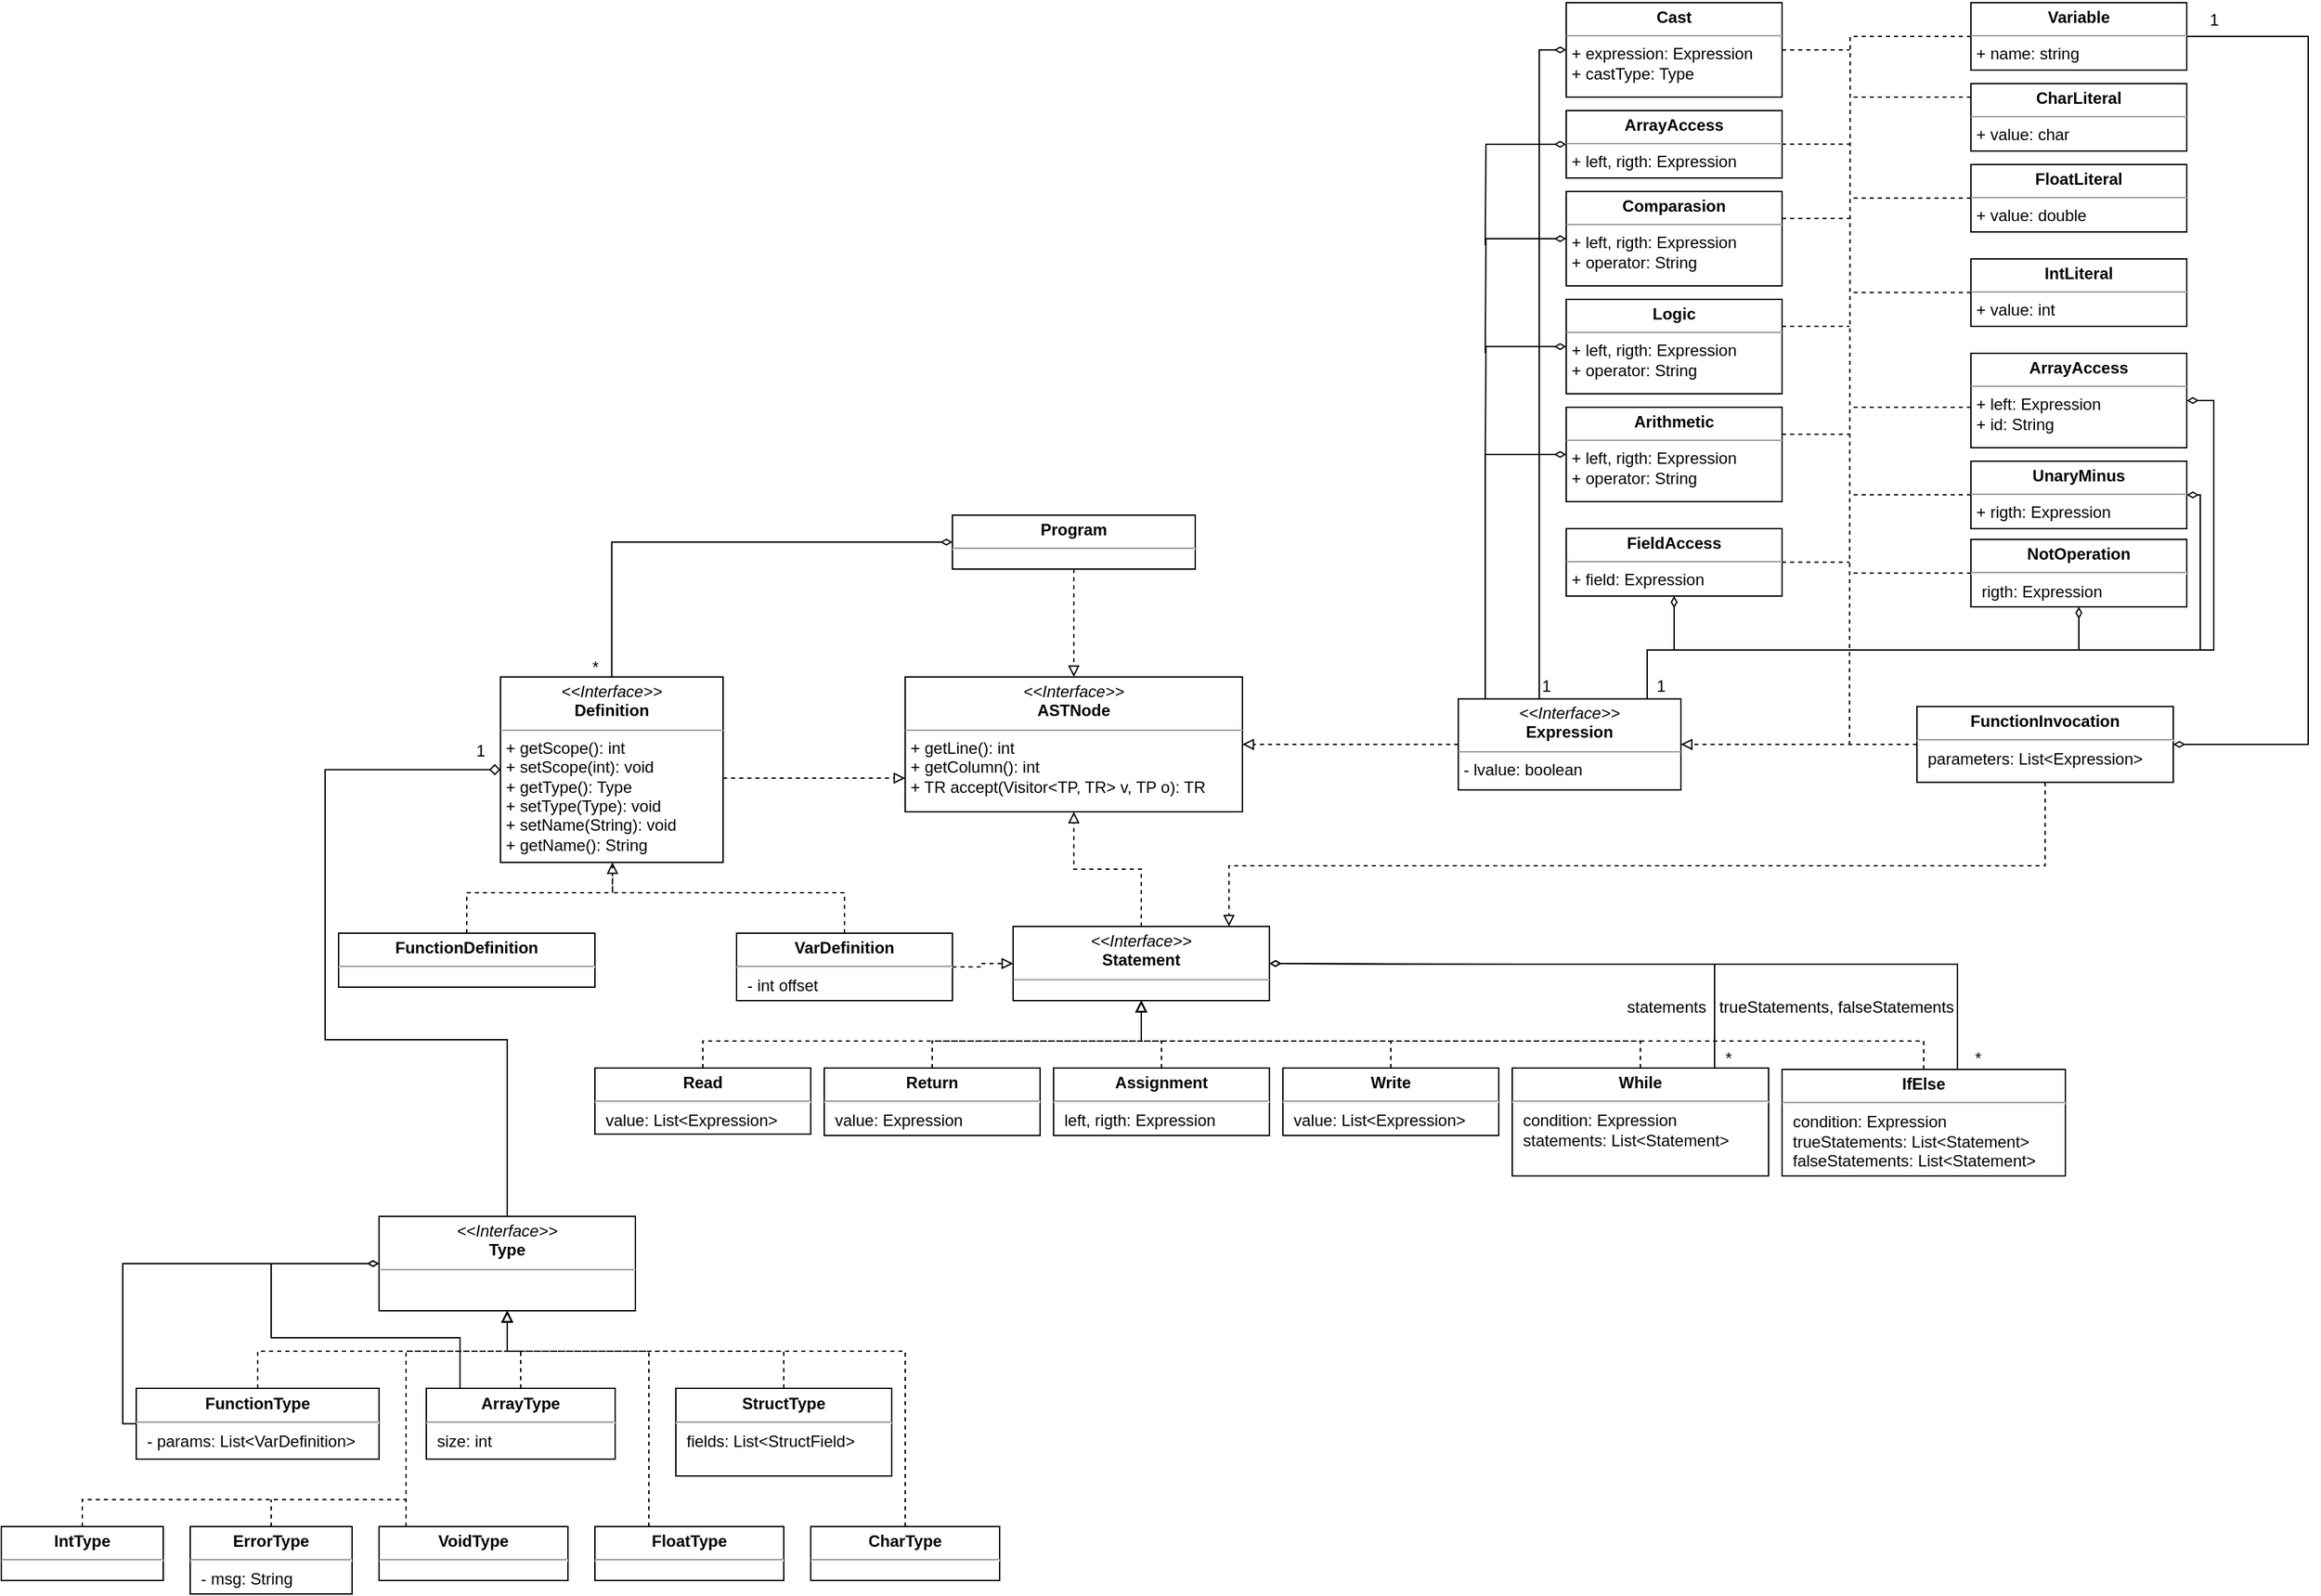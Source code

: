 <mxfile version="24.0.4" type="device">
  <diagram id="ARDAFAVufBpDKOY6QctL" name="Página-2">
    <mxGraphModel dx="3217" dy="3731" grid="1" gridSize="10" guides="1" tooltips="1" connect="1" arrows="1" fold="1" page="1" pageScale="1" pageWidth="827" pageHeight="1169" math="0" shadow="0">
      <root>
        <mxCell id="0" />
        <mxCell id="1" parent="0" />
        <mxCell id="L0ndeyfKepNJO1UABLWo-1" value="&lt;p style=&quot;margin:0px;margin-top:4px;text-align:center;&quot;&gt;&lt;i&gt;&amp;lt;&amp;lt;Interface&amp;gt;&amp;gt;&lt;/i&gt;&lt;br&gt;&lt;b&gt;ASTNode&lt;/b&gt;&lt;/p&gt;&lt;hr size=&quot;1&quot;&gt;&lt;p style=&quot;margin:0px;margin-left:4px;&quot;&gt;+ getLine(): int&lt;br&gt;&lt;/p&gt;&lt;p style=&quot;margin:0px;margin-left:4px;&quot;&gt;+ getColumn(): int&lt;/p&gt;&lt;p style=&quot;margin:0px;margin-left:4px;&quot;&gt;+ TR accept(Visitor&amp;lt;TP, TR&amp;gt; v, TP o): TR&lt;/p&gt;" style="verticalAlign=top;align=left;overflow=fill;fontSize=12;fontFamily=Helvetica;html=1;whiteSpace=wrap;" vertex="1" parent="1">
          <mxGeometry x="-150" y="-910" width="250" height="100" as="geometry" />
        </mxCell>
        <mxCell id="sbDc95EPFJC3rL3Ms030-2" style="edgeStyle=orthogonalEdgeStyle;rounded=0;orthogonalLoop=1;jettySize=auto;html=1;dashed=1;endArrow=block;endFill=0;" edge="1" parent="1" source="sbDc95EPFJC3rL3Ms030-1" target="L0ndeyfKepNJO1UABLWo-1">
          <mxGeometry relative="1" as="geometry" />
        </mxCell>
        <mxCell id="e-Fvw0Ms2L-dQSS6X_4g-2" style="edgeStyle=orthogonalEdgeStyle;rounded=0;orthogonalLoop=1;jettySize=auto;html=1;entryX=0.5;entryY=0;entryDx=0;entryDy=0;endArrow=none;endFill=0;startArrow=diamondThin;startFill=0;" edge="1" parent="1" source="sbDc95EPFJC3rL3Ms030-1" target="e-Fvw0Ms2L-dQSS6X_4g-1">
          <mxGeometry relative="1" as="geometry" />
        </mxCell>
        <mxCell id="sbDc95EPFJC3rL3Ms030-1" value="&lt;p style=&quot;margin: 4px 0px 0px; text-align: center;&quot;&gt;&lt;b&gt;Program&lt;/b&gt;&lt;/p&gt;&lt;hr&gt;&lt;p style=&quot;margin:0px;margin-left:8px;&quot;&gt;&lt;br&gt;&lt;/p&gt;" style="verticalAlign=top;align=left;overflow=fill;fontSize=12;fontFamily=Helvetica;html=1;whiteSpace=wrap;" vertex="1" parent="1">
          <mxGeometry x="-115" y="-1030" width="180" height="40" as="geometry" />
        </mxCell>
        <mxCell id="Yr1UhzaYxIxZr2qXITPn-8" style="edgeStyle=orthogonalEdgeStyle;rounded=0;orthogonalLoop=1;jettySize=auto;html=1;entryX=0;entryY=0.75;entryDx=0;entryDy=0;endArrow=block;endFill=0;dashed=1;" edge="1" parent="1" source="e-Fvw0Ms2L-dQSS6X_4g-1" target="L0ndeyfKepNJO1UABLWo-1">
          <mxGeometry relative="1" as="geometry">
            <Array as="points">
              <mxPoint x="-260" y="-835" />
              <mxPoint x="-260" y="-835" />
            </Array>
          </mxGeometry>
        </mxCell>
        <mxCell id="FUjuVm3gWqKtoWpOUtUC-14" style="edgeStyle=orthogonalEdgeStyle;rounded=0;orthogonalLoop=1;jettySize=auto;html=1;endArrow=none;endFill=0;startArrow=diamond;startFill=0;" edge="1" parent="1" source="e-Fvw0Ms2L-dQSS6X_4g-1" target="EEIvymHHxTJM7bsqld81-1">
          <mxGeometry relative="1" as="geometry">
            <Array as="points">
              <mxPoint x="-580" y="-841" />
              <mxPoint x="-580" y="-641" />
              <mxPoint x="-445" y="-641" />
            </Array>
          </mxGeometry>
        </mxCell>
        <mxCell id="e-Fvw0Ms2L-dQSS6X_4g-1" value="&lt;p style=&quot;margin:0px;margin-top:4px;text-align:center;&quot;&gt;&lt;i&gt;&amp;lt;&amp;lt;Interface&amp;gt;&amp;gt;&lt;/i&gt;&lt;br&gt;&lt;b&gt;Definition&lt;/b&gt;&lt;/p&gt;&lt;hr size=&quot;1&quot;&gt;&lt;p style=&quot;margin:0px;margin-left:4px;&quot;&gt;+ getScope(): int&lt;/p&gt;&lt;p style=&quot;margin:0px;margin-left:4px;&quot;&gt;+ setScope(int): void&lt;/p&gt;&lt;p style=&quot;margin:0px;margin-left:4px;&quot;&gt;+ getType(): Type&lt;/p&gt;&lt;p style=&quot;margin:0px;margin-left:4px;&quot;&gt;+ setType(Type): void&lt;/p&gt;&lt;p style=&quot;margin:0px;margin-left:4px;&quot;&gt;+ setName(String): void&lt;/p&gt;&lt;p style=&quot;margin:0px;margin-left:4px;&quot;&gt;+ getName(): String&lt;/p&gt;" style="verticalAlign=top;align=left;overflow=fill;fontSize=12;fontFamily=Helvetica;html=1;whiteSpace=wrap;" vertex="1" parent="1">
          <mxGeometry x="-450" y="-910" width="165" height="137.5" as="geometry" />
        </mxCell>
        <mxCell id="e-Fvw0Ms2L-dQSS6X_4g-3" value="*" style="text;html=1;align=center;verticalAlign=middle;resizable=0;points=[];autosize=1;strokeColor=none;fillColor=none;" vertex="1" parent="1">
          <mxGeometry x="-395" y="-932" width="30" height="30" as="geometry" />
        </mxCell>
        <mxCell id="Yr1UhzaYxIxZr2qXITPn-7" style="edgeStyle=orthogonalEdgeStyle;rounded=0;orthogonalLoop=1;jettySize=auto;html=1;endArrow=none;endFill=0;dashed=1;" edge="1" parent="1" source="Yr1UhzaYxIxZr2qXITPn-1" target="e-Fvw0Ms2L-dQSS6X_4g-1">
          <mxGeometry relative="1" as="geometry">
            <Array as="points">
              <mxPoint x="-475" y="-750" />
              <mxPoint x="-367" y="-750" />
            </Array>
          </mxGeometry>
        </mxCell>
        <mxCell id="Yr1UhzaYxIxZr2qXITPn-1" value="&lt;p style=&quot;margin: 4px 0px 0px; text-align: center;&quot;&gt;&lt;b&gt;FunctionDefinition&lt;/b&gt;&lt;/p&gt;&lt;hr&gt;&lt;span style=&quot;background-color: initial;&quot;&gt;&lt;br&gt;&lt;/span&gt;" style="verticalAlign=top;align=left;overflow=fill;fontSize=12;fontFamily=Helvetica;html=1;whiteSpace=wrap;" vertex="1" parent="1">
          <mxGeometry x="-570" y="-720" width="190" height="40" as="geometry" />
        </mxCell>
        <mxCell id="Yr1UhzaYxIxZr2qXITPn-6" style="edgeStyle=orthogonalEdgeStyle;rounded=0;orthogonalLoop=1;jettySize=auto;html=1;endArrow=block;endFill=0;dashed=1;" edge="1" parent="1" source="Yr1UhzaYxIxZr2qXITPn-2" target="e-Fvw0Ms2L-dQSS6X_4g-1">
          <mxGeometry relative="1" as="geometry">
            <Array as="points">
              <mxPoint x="-195" y="-750" />
              <mxPoint x="-367" y="-750" />
            </Array>
          </mxGeometry>
        </mxCell>
        <mxCell id="rsHb8JiWc4PLuXVfpDFB-3" style="edgeStyle=orthogonalEdgeStyle;rounded=0;orthogonalLoop=1;jettySize=auto;html=1;entryX=0;entryY=0.5;entryDx=0;entryDy=0;endArrow=block;endFill=0;dashed=1;" edge="1" parent="1" source="Yr1UhzaYxIxZr2qXITPn-2" target="rsHb8JiWc4PLuXVfpDFB-1">
          <mxGeometry relative="1" as="geometry">
            <Array as="points">
              <mxPoint x="-93" y="-695" />
              <mxPoint x="-93" y="-697" />
            </Array>
          </mxGeometry>
        </mxCell>
        <mxCell id="Yr1UhzaYxIxZr2qXITPn-2" value="&lt;p style=&quot;margin: 4px 0px 0px; text-align: center;&quot;&gt;&lt;b&gt;VarDefinition&lt;/b&gt;&lt;/p&gt;&lt;hr&gt;&lt;p style=&quot;margin:0px;margin-left:8px;&quot;&gt;&lt;span style=&quot;background-color: initial;&quot;&gt;- int offset&lt;/span&gt;&lt;/p&gt;" style="verticalAlign=top;align=left;overflow=fill;fontSize=12;fontFamily=Helvetica;html=1;whiteSpace=wrap;" vertex="1" parent="1">
          <mxGeometry x="-275" y="-720" width="160" height="50" as="geometry" />
        </mxCell>
        <mxCell id="rsHb8JiWc4PLuXVfpDFB-2" style="edgeStyle=orthogonalEdgeStyle;rounded=0;orthogonalLoop=1;jettySize=auto;html=1;endArrow=block;endFill=0;dashed=1;" edge="1" parent="1" source="rsHb8JiWc4PLuXVfpDFB-1" target="L0ndeyfKepNJO1UABLWo-1">
          <mxGeometry relative="1" as="geometry" />
        </mxCell>
        <mxCell id="rsHb8JiWc4PLuXVfpDFB-1" value="&lt;p style=&quot;margin:0px;margin-top:4px;text-align:center;&quot;&gt;&lt;i&gt;&amp;lt;&amp;lt;Interface&amp;gt;&amp;gt;&lt;/i&gt;&lt;br&gt;&lt;b&gt;Statement&lt;/b&gt;&lt;/p&gt;&lt;hr size=&quot;1&quot;&gt;&lt;p style=&quot;margin:0px;margin-left:4px;&quot;&gt;&lt;br&gt;&lt;/p&gt;" style="verticalAlign=top;align=left;overflow=fill;fontSize=12;fontFamily=Helvetica;html=1;whiteSpace=wrap;" vertex="1" parent="1">
          <mxGeometry x="-70" y="-725" width="190" height="55" as="geometry" />
        </mxCell>
        <mxCell id="9bNFW8M83JbI61gbNGUM-3" style="edgeStyle=orthogonalEdgeStyle;rounded=0;orthogonalLoop=1;jettySize=auto;html=1;endArrow=block;endFill=0;dashed=1;" edge="1" parent="1" source="jhtO33wH89nG0xJF0WMk-1" target="rsHb8JiWc4PLuXVfpDFB-1">
          <mxGeometry relative="1" as="geometry">
            <Array as="points">
              <mxPoint x="-300" y="-640" />
              <mxPoint x="25" y="-640" />
            </Array>
          </mxGeometry>
        </mxCell>
        <mxCell id="jhtO33wH89nG0xJF0WMk-1" value="&lt;p style=&quot;margin: 4px 0px 0px; text-align: center;&quot;&gt;&lt;b&gt;Read&lt;/b&gt;&lt;/p&gt;&lt;hr&gt;&lt;p style=&quot;margin:0px;margin-left:8px;&quot;&gt;value: List&amp;lt;Expression&amp;gt;&lt;br&gt;&lt;/p&gt;" style="verticalAlign=top;align=left;overflow=fill;fontSize=12;fontFamily=Helvetica;html=1;whiteSpace=wrap;" vertex="1" parent="1">
          <mxGeometry x="-380" y="-620" width="160" height="49" as="geometry" />
        </mxCell>
        <mxCell id="9bNFW8M83JbI61gbNGUM-4" style="edgeStyle=orthogonalEdgeStyle;rounded=0;orthogonalLoop=1;jettySize=auto;html=1;endArrow=block;endFill=0;dashed=1;" edge="1" parent="1" source="jhtO33wH89nG0xJF0WMk-2" target="rsHb8JiWc4PLuXVfpDFB-1">
          <mxGeometry relative="1" as="geometry">
            <Array as="points">
              <mxPoint x="-130" y="-640" />
              <mxPoint x="25" y="-640" />
            </Array>
          </mxGeometry>
        </mxCell>
        <mxCell id="jhtO33wH89nG0xJF0WMk-2" value="&lt;p style=&quot;margin: 4px 0px 0px; text-align: center;&quot;&gt;&lt;b&gt;Return&lt;/b&gt;&lt;/p&gt;&lt;hr&gt;&lt;p style=&quot;margin:0px;margin-left:8px;&quot;&gt;value: Expression&lt;br&gt;&lt;/p&gt;" style="verticalAlign=top;align=left;overflow=fill;fontSize=12;fontFamily=Helvetica;html=1;whiteSpace=wrap;" vertex="1" parent="1">
          <mxGeometry x="-210" y="-620" width="160" height="50" as="geometry" />
        </mxCell>
        <mxCell id="9bNFW8M83JbI61gbNGUM-6" style="edgeStyle=orthogonalEdgeStyle;rounded=0;orthogonalLoop=1;jettySize=auto;html=1;endArrow=block;endFill=0;dashed=1;" edge="1" parent="1" source="jhtO33wH89nG0xJF0WMk-3" target="rsHb8JiWc4PLuXVfpDFB-1">
          <mxGeometry relative="1" as="geometry">
            <Array as="points">
              <mxPoint x="210" y="-640" />
              <mxPoint x="25" y="-640" />
            </Array>
          </mxGeometry>
        </mxCell>
        <mxCell id="jhtO33wH89nG0xJF0WMk-3" value="&lt;p style=&quot;margin: 4px 0px 0px; text-align: center;&quot;&gt;&lt;b&gt;Write&lt;/b&gt;&lt;/p&gt;&lt;hr&gt;&lt;p style=&quot;margin:0px;margin-left:8px;&quot;&gt;value: List&amp;lt;Expression&amp;gt;&lt;br&gt;&lt;/p&gt;" style="verticalAlign=top;align=left;overflow=fill;fontSize=12;fontFamily=Helvetica;html=1;whiteSpace=wrap;" vertex="1" parent="1">
          <mxGeometry x="130" y="-620" width="160" height="50" as="geometry" />
        </mxCell>
        <mxCell id="9bNFW8M83JbI61gbNGUM-8" style="edgeStyle=orthogonalEdgeStyle;rounded=0;orthogonalLoop=1;jettySize=auto;html=1;endArrow=block;endFill=0;dashed=1;" edge="1" parent="1" source="jhtO33wH89nG0xJF0WMk-4" target="rsHb8JiWc4PLuXVfpDFB-1">
          <mxGeometry relative="1" as="geometry">
            <Array as="points">
              <mxPoint x="605" y="-640" />
              <mxPoint x="25" y="-640" />
            </Array>
          </mxGeometry>
        </mxCell>
        <mxCell id="FUjuVm3gWqKtoWpOUtUC-23" style="edgeStyle=orthogonalEdgeStyle;rounded=0;orthogonalLoop=1;jettySize=auto;html=1;entryX=1;entryY=0.5;entryDx=0;entryDy=0;endArrow=diamondThin;endFill=0;" edge="1" parent="1" source="jhtO33wH89nG0xJF0WMk-4" target="rsHb8JiWc4PLuXVfpDFB-1">
          <mxGeometry relative="1" as="geometry">
            <Array as="points">
              <mxPoint x="630" y="-697" />
              <mxPoint x="310" y="-697" />
            </Array>
          </mxGeometry>
        </mxCell>
        <mxCell id="jhtO33wH89nG0xJF0WMk-4" value="&lt;p style=&quot;margin: 4px 0px 0px; text-align: center;&quot;&gt;&lt;b&gt;IfElse&lt;/b&gt;&lt;/p&gt;&lt;hr&gt;&lt;p style=&quot;border-color: var(--border-color); margin: 0px 0px 0px 8px;&quot;&gt;condition: Expression&amp;nbsp;&lt;/p&gt;&lt;p style=&quot;border-color: var(--border-color); margin: 0px 0px 0px 8px;&quot;&gt;trueStatements: List&amp;lt;Statement&amp;gt;&lt;br style=&quot;border-color: var(--border-color);&quot;&gt;falseStatements: List&amp;lt;Statement&amp;gt;&lt;/p&gt;" style="verticalAlign=top;align=left;overflow=fill;fontSize=12;fontFamily=Helvetica;html=1;whiteSpace=wrap;" vertex="1" parent="1">
          <mxGeometry x="500" y="-619" width="210" height="79" as="geometry" />
        </mxCell>
        <mxCell id="9bNFW8M83JbI61gbNGUM-5" style="edgeStyle=orthogonalEdgeStyle;rounded=0;orthogonalLoop=1;jettySize=auto;html=1;endArrow=block;endFill=0;dashed=1;" edge="1" parent="1" source="jhtO33wH89nG0xJF0WMk-6" target="rsHb8JiWc4PLuXVfpDFB-1">
          <mxGeometry relative="1" as="geometry">
            <Array as="points">
              <mxPoint x="40" y="-640" />
              <mxPoint x="25" y="-640" />
            </Array>
          </mxGeometry>
        </mxCell>
        <mxCell id="jhtO33wH89nG0xJF0WMk-6" value="&lt;p style=&quot;margin: 4px 0px 0px; text-align: center;&quot;&gt;&lt;b style=&quot;&quot;&gt;Assignment&lt;/b&gt;&lt;/p&gt;&lt;hr&gt;&lt;p style=&quot;margin:0px;margin-left:8px;&quot;&gt;left, rigth: Expression&lt;br&gt;&lt;/p&gt;" style="verticalAlign=top;align=left;overflow=fill;fontSize=12;fontFamily=Helvetica;html=1;whiteSpace=wrap;" vertex="1" parent="1">
          <mxGeometry x="-40" y="-620" width="160" height="50" as="geometry" />
        </mxCell>
        <mxCell id="9bNFW8M83JbI61gbNGUM-7" style="edgeStyle=orthogonalEdgeStyle;rounded=0;orthogonalLoop=1;jettySize=auto;html=1;endArrow=block;endFill=0;dashed=1;" edge="1" parent="1" source="9bNFW8M83JbI61gbNGUM-1" target="rsHb8JiWc4PLuXVfpDFB-1">
          <mxGeometry relative="1" as="geometry">
            <Array as="points">
              <mxPoint x="395" y="-640" />
              <mxPoint x="25" y="-640" />
            </Array>
          </mxGeometry>
        </mxCell>
        <mxCell id="FUjuVm3gWqKtoWpOUtUC-21" style="edgeStyle=orthogonalEdgeStyle;rounded=0;orthogonalLoop=1;jettySize=auto;html=1;entryX=1;entryY=0.5;entryDx=0;entryDy=0;endArrow=diamondThin;endFill=0;" edge="1" parent="1" source="9bNFW8M83JbI61gbNGUM-1" target="rsHb8JiWc4PLuXVfpDFB-1">
          <mxGeometry relative="1" as="geometry">
            <Array as="points">
              <mxPoint x="450" y="-697" />
              <mxPoint x="210" y="-697" />
            </Array>
          </mxGeometry>
        </mxCell>
        <mxCell id="9bNFW8M83JbI61gbNGUM-1" value="&lt;p style=&quot;margin: 4px 0px 0px; text-align: center;&quot;&gt;&lt;b&gt;While&lt;/b&gt;&lt;/p&gt;&lt;hr&gt;&lt;p style=&quot;margin:0px;margin-left:8px;&quot;&gt;condition: Expression&lt;br&gt;statements: List&amp;lt;Statement&amp;gt;&lt;/p&gt;" style="verticalAlign=top;align=left;overflow=fill;fontSize=12;fontFamily=Helvetica;html=1;whiteSpace=wrap;" vertex="1" parent="1">
          <mxGeometry x="300" y="-620" width="190" height="80" as="geometry" />
        </mxCell>
        <mxCell id="EEIvymHHxTJM7bsqld81-1" value="&lt;p style=&quot;margin:0px;margin-top:4px;text-align:center;&quot;&gt;&lt;i&gt;&amp;lt;&amp;lt;Interface&amp;gt;&amp;gt;&lt;/i&gt;&lt;br&gt;&lt;b&gt;Type&lt;/b&gt;&lt;/p&gt;&lt;hr size=&quot;1&quot;&gt;&lt;p style=&quot;margin:0px;margin-left:4px;&quot;&gt;&lt;br&gt;&lt;/p&gt;" style="verticalAlign=top;align=left;overflow=fill;fontSize=12;fontFamily=Helvetica;html=1;whiteSpace=wrap;" vertex="1" parent="1">
          <mxGeometry x="-540" y="-510" width="190" height="70" as="geometry" />
        </mxCell>
        <mxCell id="FUjuVm3gWqKtoWpOUtUC-10" style="edgeStyle=orthogonalEdgeStyle;rounded=0;orthogonalLoop=1;jettySize=auto;html=1;endArrow=block;endFill=0;dashed=1;" edge="1" parent="1" source="EEIvymHHxTJM7bsqld81-2" target="EEIvymHHxTJM7bsqld81-1">
          <mxGeometry relative="1" as="geometry">
            <Array as="points">
              <mxPoint x="-760" y="-300" />
              <mxPoint x="-520" y="-300" />
              <mxPoint x="-520" y="-410" />
              <mxPoint x="-445" y="-410" />
            </Array>
          </mxGeometry>
        </mxCell>
        <mxCell id="EEIvymHHxTJM7bsqld81-2" value="&lt;p style=&quot;margin: 4px 0px 0px; text-align: center;&quot;&gt;&lt;b&gt;IntType&lt;/b&gt;&lt;/p&gt;&lt;hr&gt;&lt;p style=&quot;margin:0px;margin-left:8px;&quot;&gt;&lt;br&gt;&lt;/p&gt;" style="verticalAlign=top;align=left;overflow=fill;fontSize=12;fontFamily=Helvetica;html=1;whiteSpace=wrap;" vertex="1" parent="1">
          <mxGeometry x="-820" y="-280" width="120" height="40" as="geometry" />
        </mxCell>
        <mxCell id="FUjuVm3gWqKtoWpOUtUC-11" style="edgeStyle=orthogonalEdgeStyle;rounded=0;orthogonalLoop=1;jettySize=auto;html=1;entryX=0.5;entryY=1;entryDx=0;entryDy=0;endArrow=block;endFill=0;dashed=1;" edge="1" parent="1" source="EEIvymHHxTJM7bsqld81-3" target="EEIvymHHxTJM7bsqld81-1">
          <mxGeometry relative="1" as="geometry">
            <Array as="points">
              <mxPoint x="-340" y="-410" />
              <mxPoint x="-445" y="-410" />
            </Array>
          </mxGeometry>
        </mxCell>
        <mxCell id="EEIvymHHxTJM7bsqld81-3" value="&lt;p style=&quot;margin: 4px 0px 0px; text-align: center;&quot;&gt;&lt;b&gt;FloatType&lt;/b&gt;&lt;/p&gt;&lt;hr&gt;&lt;p style=&quot;margin:0px;margin-left:8px;&quot;&gt;&lt;br&gt;&lt;/p&gt;" style="verticalAlign=top;align=left;overflow=fill;fontSize=12;fontFamily=Helvetica;html=1;whiteSpace=wrap;" vertex="1" parent="1">
          <mxGeometry x="-380" y="-280" width="140" height="40" as="geometry" />
        </mxCell>
        <mxCell id="FUjuVm3gWqKtoWpOUtUC-12" style="edgeStyle=orthogonalEdgeStyle;rounded=0;orthogonalLoop=1;jettySize=auto;html=1;endArrow=block;endFill=0;dashed=1;" edge="1" parent="1" source="EEIvymHHxTJM7bsqld81-4" target="EEIvymHHxTJM7bsqld81-1">
          <mxGeometry relative="1" as="geometry">
            <Array as="points">
              <mxPoint x="-150" y="-410" />
              <mxPoint x="-445" y="-410" />
            </Array>
          </mxGeometry>
        </mxCell>
        <mxCell id="EEIvymHHxTJM7bsqld81-4" value="&lt;p style=&quot;margin: 4px 0px 0px; text-align: center;&quot;&gt;&lt;b&gt;CharType&lt;/b&gt;&lt;/p&gt;&lt;hr&gt;&lt;p style=&quot;margin:0px;margin-left:8px;&quot;&gt;&lt;br&gt;&lt;/p&gt;" style="verticalAlign=top;align=left;overflow=fill;fontSize=12;fontFamily=Helvetica;html=1;whiteSpace=wrap;" vertex="1" parent="1">
          <mxGeometry x="-220" y="-280" width="140" height="40" as="geometry" />
        </mxCell>
        <mxCell id="FUjuVm3gWqKtoWpOUtUC-7" style="edgeStyle=orthogonalEdgeStyle;rounded=0;orthogonalLoop=1;jettySize=auto;html=1;endArrow=block;endFill=0;dashed=1;" edge="1" parent="1" source="EEIvymHHxTJM7bsqld81-5" target="EEIvymHHxTJM7bsqld81-1">
          <mxGeometry relative="1" as="geometry">
            <Array as="points">
              <mxPoint x="-435" y="-410" />
              <mxPoint x="-445" y="-410" />
            </Array>
          </mxGeometry>
        </mxCell>
        <mxCell id="FUjuVm3gWqKtoWpOUtUC-20" style="edgeStyle=orthogonalEdgeStyle;rounded=0;orthogonalLoop=1;jettySize=auto;html=1;endArrow=diamondThin;endFill=0;" edge="1" parent="1" source="EEIvymHHxTJM7bsqld81-5" target="EEIvymHHxTJM7bsqld81-1">
          <mxGeometry relative="1" as="geometry">
            <mxPoint x="-550" y="-470" as="targetPoint" />
            <Array as="points">
              <mxPoint x="-480" y="-420" />
              <mxPoint x="-620" y="-420" />
              <mxPoint x="-620" y="-475" />
            </Array>
          </mxGeometry>
        </mxCell>
        <mxCell id="EEIvymHHxTJM7bsqld81-5" value="&lt;p style=&quot;margin: 4px 0px 0px; text-align: center;&quot;&gt;&lt;b&gt;ArrayType&lt;/b&gt;&lt;/p&gt;&lt;hr&gt;&lt;p style=&quot;margin:0px;margin-left:8px;&quot;&gt;size: int&lt;/p&gt;&lt;p style=&quot;margin:0px;margin-left:8px;&quot;&gt;&lt;br&gt;&lt;/p&gt;" style="verticalAlign=top;align=left;overflow=fill;fontSize=12;fontFamily=Helvetica;html=1;whiteSpace=wrap;" vertex="1" parent="1">
          <mxGeometry x="-505" y="-382.5" width="140" height="52.5" as="geometry" />
        </mxCell>
        <mxCell id="FUjuVm3gWqKtoWpOUtUC-6" style="edgeStyle=orthogonalEdgeStyle;rounded=0;orthogonalLoop=1;jettySize=auto;html=1;dashed=1;endArrow=block;endFill=0;" edge="1" parent="1" source="EEIvymHHxTJM7bsqld81-6" target="EEIvymHHxTJM7bsqld81-1">
          <mxGeometry relative="1" as="geometry">
            <Array as="points">
              <mxPoint x="-240" y="-410" />
              <mxPoint x="-445" y="-410" />
            </Array>
          </mxGeometry>
        </mxCell>
        <mxCell id="EEIvymHHxTJM7bsqld81-6" value="&lt;p style=&quot;margin: 4px 0px 0px; text-align: center;&quot;&gt;&lt;b&gt;StructType&lt;/b&gt;&lt;/p&gt;&lt;hr&gt;&lt;p style=&quot;margin:0px;margin-left:8px;&quot;&gt;fields: List&amp;lt;StructField&amp;gt;&lt;/p&gt;" style="verticalAlign=top;align=left;overflow=fill;fontSize=12;fontFamily=Helvetica;html=1;whiteSpace=wrap;" vertex="1" parent="1">
          <mxGeometry x="-320" y="-382.5" width="160" height="65" as="geometry" />
        </mxCell>
        <mxCell id="FUjuVm3gWqKtoWpOUtUC-9" style="edgeStyle=orthogonalEdgeStyle;rounded=0;orthogonalLoop=1;jettySize=auto;html=1;endArrow=block;endFill=0;dashed=1;" edge="1" parent="1" source="EEIvymHHxTJM7bsqld81-7" target="EEIvymHHxTJM7bsqld81-1">
          <mxGeometry relative="1" as="geometry">
            <Array as="points">
              <mxPoint x="-520" y="-410" />
              <mxPoint x="-445" y="-410" />
            </Array>
          </mxGeometry>
        </mxCell>
        <mxCell id="EEIvymHHxTJM7bsqld81-7" value="&lt;p style=&quot;margin: 4px 0px 0px; text-align: center;&quot;&gt;&lt;b&gt;VoidType&lt;/b&gt;&lt;/p&gt;&lt;hr&gt;&lt;p style=&quot;margin:0px;margin-left:8px;&quot;&gt;&lt;br&gt;&lt;/p&gt;" style="verticalAlign=top;align=left;overflow=fill;fontSize=12;fontFamily=Helvetica;html=1;whiteSpace=wrap;" vertex="1" parent="1">
          <mxGeometry x="-540" y="-280" width="140" height="40" as="geometry" />
        </mxCell>
        <mxCell id="FUjuVm3gWqKtoWpOUtUC-3" style="edgeStyle=orthogonalEdgeStyle;rounded=0;orthogonalLoop=1;jettySize=auto;html=1;endArrow=block;endFill=0;dashed=1;" edge="1" parent="1" source="EEIvymHHxTJM7bsqld81-8" target="EEIvymHHxTJM7bsqld81-1">
          <mxGeometry relative="1" as="geometry">
            <Array as="points">
              <mxPoint x="-630" y="-410" />
              <mxPoint x="-445" y="-410" />
            </Array>
          </mxGeometry>
        </mxCell>
        <mxCell id="FUjuVm3gWqKtoWpOUtUC-17" style="edgeStyle=orthogonalEdgeStyle;rounded=0;orthogonalLoop=1;jettySize=auto;html=1;entryX=0;entryY=0.5;entryDx=0;entryDy=0;endArrow=diamondThin;endFill=0;" edge="1" parent="1" source="EEIvymHHxTJM7bsqld81-8" target="EEIvymHHxTJM7bsqld81-1">
          <mxGeometry relative="1" as="geometry">
            <Array as="points">
              <mxPoint x="-730" y="-356" />
              <mxPoint x="-730" y="-475" />
            </Array>
          </mxGeometry>
        </mxCell>
        <mxCell id="EEIvymHHxTJM7bsqld81-8" value="&lt;p style=&quot;margin: 4px 0px 0px; text-align: center;&quot;&gt;&lt;b&gt;FunctionType&lt;/b&gt;&lt;/p&gt;&lt;hr&gt;&lt;p style=&quot;margin:0px;margin-left:8px;&quot;&gt;&lt;span style=&quot;background-color: initial;&quot;&gt;- params: List&amp;lt;VarDefinition&amp;gt;&lt;/span&gt;&lt;br&gt;&lt;/p&gt;" style="verticalAlign=top;align=left;overflow=fill;fontSize=12;fontFamily=Helvetica;html=1;whiteSpace=wrap;" vertex="1" parent="1">
          <mxGeometry x="-720" y="-382.5" width="180" height="52.5" as="geometry" />
        </mxCell>
        <mxCell id="FUjuVm3gWqKtoWpOUtUC-13" style="edgeStyle=orthogonalEdgeStyle;rounded=0;orthogonalLoop=1;jettySize=auto;html=1;dashed=1;endArrow=none;endFill=0;" edge="1" parent="1" source="EEIvymHHxTJM7bsqld81-9">
          <mxGeometry relative="1" as="geometry">
            <mxPoint x="-620" y="-300" as="targetPoint" />
          </mxGeometry>
        </mxCell>
        <mxCell id="EEIvymHHxTJM7bsqld81-9" value="&lt;p style=&quot;margin: 4px 0px 0px; text-align: center;&quot;&gt;&lt;b&gt;ErrorType&lt;/b&gt;&lt;/p&gt;&lt;hr&gt;&lt;p style=&quot;margin:0px;margin-left:8px;&quot;&gt;- msg: String&lt;/p&gt;" style="verticalAlign=top;align=left;overflow=fill;fontSize=12;fontFamily=Helvetica;html=1;whiteSpace=wrap;" vertex="1" parent="1">
          <mxGeometry x="-680" y="-280" width="120" height="50" as="geometry" />
        </mxCell>
        <mxCell id="FUjuVm3gWqKtoWpOUtUC-15" value="1" style="text;html=1;align=center;verticalAlign=middle;resizable=0;points=[];autosize=1;strokeColor=none;fillColor=none;" vertex="1" parent="1">
          <mxGeometry x="-480" y="-870" width="30" height="30" as="geometry" />
        </mxCell>
        <mxCell id="FUjuVm3gWqKtoWpOUtUC-22" value="*" style="text;html=1;align=center;verticalAlign=middle;resizable=0;points=[];autosize=1;strokeColor=none;fillColor=none;" vertex="1" parent="1">
          <mxGeometry x="445" y="-642" width="30" height="30" as="geometry" />
        </mxCell>
        <mxCell id="FUjuVm3gWqKtoWpOUtUC-24" value="*" style="text;html=1;align=center;verticalAlign=middle;resizable=0;points=[];autosize=1;strokeColor=none;fillColor=none;" vertex="1" parent="1">
          <mxGeometry x="630" y="-642" width="30" height="30" as="geometry" />
        </mxCell>
        <mxCell id="FUjuVm3gWqKtoWpOUtUC-26" value="statements" style="text;html=1;align=center;verticalAlign=middle;resizable=0;points=[];autosize=1;strokeColor=none;fillColor=none;" vertex="1" parent="1">
          <mxGeometry x="374" y="-680" width="80" height="30" as="geometry" />
        </mxCell>
        <mxCell id="FUjuVm3gWqKtoWpOUtUC-27" value="trueStatements, falseStatements" style="text;html=1;align=center;verticalAlign=middle;resizable=0;points=[];autosize=1;strokeColor=none;fillColor=none;" vertex="1" parent="1">
          <mxGeometry x="440" y="-680" width="200" height="30" as="geometry" />
        </mxCell>
        <mxCell id="0KtcvcgZO-7BNj8EX-Y_-15" style="edgeStyle=orthogonalEdgeStyle;rounded=0;orthogonalLoop=1;jettySize=auto;html=1;endArrow=block;endFill=0;dashed=1;" edge="1" parent="1" source="0KtcvcgZO-7BNj8EX-Y_-1" target="L0ndeyfKepNJO1UABLWo-1">
          <mxGeometry relative="1" as="geometry" />
        </mxCell>
        <mxCell id="0KtcvcgZO-7BNj8EX-Y_-1" value="&lt;p style=&quot;margin:0px;margin-top:4px;text-align:center;&quot;&gt;&lt;i&gt;&amp;lt;&amp;lt;Interface&amp;gt;&amp;gt;&lt;/i&gt;&lt;br&gt;&lt;b&gt;Expression&lt;/b&gt;&lt;/p&gt;&lt;hr size=&quot;1&quot;&gt;&lt;p style=&quot;margin:0px;margin-left:4px;&quot;&gt;- lvalue: boolean&lt;/p&gt;" style="verticalAlign=top;align=left;overflow=fill;fontSize=12;fontFamily=Helvetica;html=1;whiteSpace=wrap;" vertex="1" parent="1">
          <mxGeometry x="260" y="-893.75" width="165" height="67.5" as="geometry" />
        </mxCell>
        <mxCell id="VL0LkrrhZiRL5HvyZSjI-4" style="edgeStyle=orthogonalEdgeStyle;rounded=0;orthogonalLoop=1;jettySize=auto;html=1;endArrow=none;endFill=0;dashed=1;" edge="1" parent="1" source="0KtcvcgZO-7BNj8EX-Y_-2">
          <mxGeometry relative="1" as="geometry">
            <mxPoint x="550" y="-860" as="targetPoint" />
          </mxGeometry>
        </mxCell>
        <mxCell id="pxX8koNSCoVORBukpUF8-3" style="edgeStyle=orthogonalEdgeStyle;rounded=0;orthogonalLoop=1;jettySize=auto;html=1;entryX=1;entryY=0.5;entryDx=0;entryDy=0;endArrow=diamondThin;endFill=0;" edge="1" parent="1" source="0KtcvcgZO-7BNj8EX-Y_-2" target="VL0LkrrhZiRL5HvyZSjI-1">
          <mxGeometry relative="1" as="geometry">
            <Array as="points">
              <mxPoint x="890" y="-1385" />
              <mxPoint x="890" y="-860" />
            </Array>
          </mxGeometry>
        </mxCell>
        <mxCell id="0KtcvcgZO-7BNj8EX-Y_-2" value="&lt;p style=&quot;margin:0px;margin-top:4px;text-align:center;&quot;&gt;&lt;b&gt;Variable&lt;/b&gt;&lt;/p&gt;&lt;hr size=&quot;1&quot;&gt;&lt;p style=&quot;margin:0px;margin-left:4px;&quot;&gt;+ name: string&lt;/p&gt;" style="verticalAlign=top;align=left;overflow=fill;fontSize=12;fontFamily=Helvetica;html=1;whiteSpace=wrap;" vertex="1" parent="1">
          <mxGeometry x="640" y="-1410" width="160" height="50" as="geometry" />
        </mxCell>
        <mxCell id="VL0LkrrhZiRL5HvyZSjI-27" style="edgeStyle=orthogonalEdgeStyle;rounded=0;orthogonalLoop=1;jettySize=auto;html=1;endArrow=none;endFill=0;startArrow=diamondThin;startFill=0;" edge="1" parent="1" source="0KtcvcgZO-7BNj8EX-Y_-3" target="0KtcvcgZO-7BNj8EX-Y_-1">
          <mxGeometry relative="1" as="geometry">
            <Array as="points">
              <mxPoint x="280" y="-1075" />
            </Array>
          </mxGeometry>
        </mxCell>
        <mxCell id="0KtcvcgZO-7BNj8EX-Y_-3" value="&lt;p style=&quot;margin:0px;margin-top:4px;text-align:center;&quot;&gt;&lt;b&gt;Arithmetic&lt;/b&gt;&lt;/p&gt;&lt;hr size=&quot;1&quot;&gt;&lt;p style=&quot;margin:0px;margin-left:4px;&quot;&gt;+ left, rigth: Expression&lt;/p&gt;&lt;p style=&quot;margin:0px;margin-left:4px;&quot;&gt;+ operator: String&lt;/p&gt;" style="verticalAlign=top;align=left;overflow=fill;fontSize=12;fontFamily=Helvetica;html=1;whiteSpace=wrap;" vertex="1" parent="1">
          <mxGeometry x="340" y="-1110" width="160" height="70" as="geometry" />
        </mxCell>
        <mxCell id="VL0LkrrhZiRL5HvyZSjI-28" style="edgeStyle=orthogonalEdgeStyle;rounded=0;orthogonalLoop=1;jettySize=auto;html=1;endArrow=none;endFill=0;startArrow=diamondThin;startFill=0;" edge="1" parent="1" source="0KtcvcgZO-7BNj8EX-Y_-4">
          <mxGeometry relative="1" as="geometry">
            <mxPoint x="280" y="-1070" as="targetPoint" />
          </mxGeometry>
        </mxCell>
        <mxCell id="0KtcvcgZO-7BNj8EX-Y_-4" value="&lt;p style=&quot;margin:0px;margin-top:4px;text-align:center;&quot;&gt;&lt;b&gt;Logic&lt;/b&gt;&lt;/p&gt;&lt;hr size=&quot;1&quot;&gt;&lt;p style=&quot;margin:0px;margin-left:4px;&quot;&gt;+ left, rigth: Expression&lt;/p&gt;&lt;p style=&quot;margin:0px;margin-left:4px;&quot;&gt;+ operator: String&lt;/p&gt;" style="verticalAlign=top;align=left;overflow=fill;fontSize=12;fontFamily=Helvetica;html=1;whiteSpace=wrap;" vertex="1" parent="1">
          <mxGeometry x="340" y="-1190" width="160" height="70" as="geometry" />
        </mxCell>
        <mxCell id="VL0LkrrhZiRL5HvyZSjI-29" style="edgeStyle=orthogonalEdgeStyle;rounded=0;orthogonalLoop=1;jettySize=auto;html=1;endArrow=none;endFill=0;startArrow=diamondThin;startFill=0;" edge="1" parent="1" source="0KtcvcgZO-7BNj8EX-Y_-5">
          <mxGeometry relative="1" as="geometry">
            <mxPoint x="280" y="-1150" as="targetPoint" />
          </mxGeometry>
        </mxCell>
        <mxCell id="0KtcvcgZO-7BNj8EX-Y_-5" value="&lt;p style=&quot;margin:0px;margin-top:4px;text-align:center;&quot;&gt;&lt;b&gt;Comparasion&lt;/b&gt;&lt;/p&gt;&lt;hr size=&quot;1&quot;&gt;&lt;p style=&quot;margin:0px;margin-left:4px;&quot;&gt;+ left, rigth: Expression&lt;/p&gt;&lt;p style=&quot;margin:0px;margin-left:4px;&quot;&gt;+ operator: String&lt;/p&gt;" style="verticalAlign=top;align=left;overflow=fill;fontSize=12;fontFamily=Helvetica;html=1;whiteSpace=wrap;" vertex="1" parent="1">
          <mxGeometry x="340" y="-1270" width="160" height="70" as="geometry" />
        </mxCell>
        <mxCell id="VL0LkrrhZiRL5HvyZSjI-30" style="edgeStyle=orthogonalEdgeStyle;rounded=0;orthogonalLoop=1;jettySize=auto;html=1;endArrow=none;endFill=0;startArrow=diamondThin;startFill=0;" edge="1" parent="1" source="0KtcvcgZO-7BNj8EX-Y_-6">
          <mxGeometry relative="1" as="geometry">
            <mxPoint x="280.0" y="-1230" as="targetPoint" />
          </mxGeometry>
        </mxCell>
        <mxCell id="0KtcvcgZO-7BNj8EX-Y_-6" value="&lt;p style=&quot;margin:0px;margin-top:4px;text-align:center;&quot;&gt;&lt;b&gt;ArrayAccess&lt;/b&gt;&lt;/p&gt;&lt;hr size=&quot;1&quot;&gt;&lt;p style=&quot;margin:0px;margin-left:4px;&quot;&gt;+ left, rigth: Expression&lt;br&gt;&lt;/p&gt;" style="verticalAlign=top;align=left;overflow=fill;fontSize=12;fontFamily=Helvetica;html=1;whiteSpace=wrap;" vertex="1" parent="1">
          <mxGeometry x="340" y="-1330" width="160" height="50" as="geometry" />
        </mxCell>
        <mxCell id="0KtcvcgZO-7BNj8EX-Y_-7" value="&lt;p style=&quot;margin:0px;margin-top:4px;text-align:center;&quot;&gt;&lt;b&gt;IntLiteral&lt;/b&gt;&lt;/p&gt;&lt;hr size=&quot;1&quot;&gt;&lt;p style=&quot;margin:0px;margin-left:4px;&quot;&gt;+ value: int&lt;/p&gt;" style="verticalAlign=top;align=left;overflow=fill;fontSize=12;fontFamily=Helvetica;html=1;whiteSpace=wrap;" vertex="1" parent="1">
          <mxGeometry x="640" y="-1220" width="160" height="50" as="geometry" />
        </mxCell>
        <mxCell id="VL0LkrrhZiRL5HvyZSjI-11" style="edgeStyle=orthogonalEdgeStyle;rounded=0;orthogonalLoop=1;jettySize=auto;html=1;endArrow=none;endFill=0;dashed=1;" edge="1" parent="1" source="0KtcvcgZO-7BNj8EX-Y_-8">
          <mxGeometry relative="1" as="geometry">
            <mxPoint x="550" y="-987" as="targetPoint" />
          </mxGeometry>
        </mxCell>
        <mxCell id="VL0LkrrhZiRL5HvyZSjI-21" style="edgeStyle=orthogonalEdgeStyle;rounded=0;orthogonalLoop=1;jettySize=auto;html=1;endArrow=none;endFill=0;startArrow=diamondThin;startFill=0;" edge="1" parent="1" source="0KtcvcgZO-7BNj8EX-Y_-8" target="0KtcvcgZO-7BNj8EX-Y_-1">
          <mxGeometry relative="1" as="geometry">
            <Array as="points">
              <mxPoint x="720" y="-930" />
              <mxPoint x="400" y="-930" />
            </Array>
          </mxGeometry>
        </mxCell>
        <mxCell id="0KtcvcgZO-7BNj8EX-Y_-8" value="&lt;p style=&quot;margin: 4px 0px 0px; text-align: center;&quot;&gt;&lt;b&gt;NotOperation&lt;/b&gt;&lt;/p&gt;&lt;hr&gt;&lt;p style=&quot;margin:0px;margin-left:8px;&quot;&gt;rigth: Expression&lt;br&gt;&lt;/p&gt;" style="verticalAlign=top;align=left;overflow=fill;fontSize=12;fontFamily=Helvetica;html=1;whiteSpace=wrap;" vertex="1" parent="1">
          <mxGeometry x="640" y="-1012" width="160" height="50" as="geometry" />
        </mxCell>
        <mxCell id="VL0LkrrhZiRL5HvyZSjI-25" style="edgeStyle=orthogonalEdgeStyle;rounded=0;orthogonalLoop=1;jettySize=auto;html=1;endArrow=none;endFill=0;startArrow=diamondThin;startFill=0;" edge="1" parent="1" source="0KtcvcgZO-7BNj8EX-Y_-9" target="0KtcvcgZO-7BNj8EX-Y_-1">
          <mxGeometry relative="1" as="geometry">
            <Array as="points">
              <mxPoint x="810" y="-1045" />
              <mxPoint x="810" y="-930" />
              <mxPoint x="400" y="-930" />
            </Array>
          </mxGeometry>
        </mxCell>
        <mxCell id="0KtcvcgZO-7BNj8EX-Y_-9" value="&lt;p style=&quot;margin:0px;margin-top:4px;text-align:center;&quot;&gt;&lt;b&gt;UnaryMinus&lt;/b&gt;&lt;/p&gt;&lt;hr size=&quot;1&quot;&gt;&lt;p style=&quot;margin:0px;margin-left:4px;&quot;&gt;+ rigth: Expression&lt;/p&gt;" style="verticalAlign=top;align=left;overflow=fill;fontSize=12;fontFamily=Helvetica;html=1;whiteSpace=wrap;" vertex="1" parent="1">
          <mxGeometry x="640" y="-1070" width="160" height="50" as="geometry" />
        </mxCell>
        <mxCell id="VL0LkrrhZiRL5HvyZSjI-22" style="edgeStyle=orthogonalEdgeStyle;rounded=0;orthogonalLoop=1;jettySize=auto;html=1;endArrow=none;endFill=0;startArrow=diamondThin;startFill=0;" edge="1" parent="1" source="0KtcvcgZO-7BNj8EX-Y_-10" target="0KtcvcgZO-7BNj8EX-Y_-1">
          <mxGeometry relative="1" as="geometry">
            <Array as="points">
              <mxPoint x="420" y="-930" />
              <mxPoint x="400" y="-930" />
            </Array>
          </mxGeometry>
        </mxCell>
        <mxCell id="0KtcvcgZO-7BNj8EX-Y_-10" value="&lt;p style=&quot;margin:0px;margin-top:4px;text-align:center;&quot;&gt;&lt;b&gt;FieldAccess&lt;/b&gt;&lt;/p&gt;&lt;hr size=&quot;1&quot;&gt;&lt;p style=&quot;margin:0px;margin-left:4px;&quot;&gt;+ field: Expression&lt;/p&gt;" style="verticalAlign=top;align=left;overflow=fill;fontSize=12;fontFamily=Helvetica;html=1;whiteSpace=wrap;" vertex="1" parent="1">
          <mxGeometry x="340" y="-1020" width="160" height="50" as="geometry" />
        </mxCell>
        <mxCell id="0KtcvcgZO-7BNj8EX-Y_-11" value="&lt;p style=&quot;margin:0px;margin-top:4px;text-align:center;&quot;&gt;&lt;b&gt;FloatLiteral&lt;/b&gt;&lt;/p&gt;&lt;hr size=&quot;1&quot;&gt;&lt;p style=&quot;margin:0px;margin-left:4px;&quot;&gt;+ value: double&lt;/p&gt;" style="verticalAlign=top;align=left;overflow=fill;fontSize=12;fontFamily=Helvetica;html=1;whiteSpace=wrap;" vertex="1" parent="1">
          <mxGeometry x="640" y="-1290" width="160" height="50" as="geometry" />
        </mxCell>
        <mxCell id="0KtcvcgZO-7BNj8EX-Y_-12" value="&lt;p style=&quot;margin:0px;margin-top:4px;text-align:center;&quot;&gt;&lt;b&gt;CharLiteral&lt;/b&gt;&lt;/p&gt;&lt;hr size=&quot;1&quot;&gt;&lt;p style=&quot;margin:0px;margin-left:4px;&quot;&gt;+ value: char&lt;/p&gt;" style="verticalAlign=top;align=left;overflow=fill;fontSize=12;fontFamily=Helvetica;html=1;whiteSpace=wrap;" vertex="1" parent="1">
          <mxGeometry x="640" y="-1350" width="160" height="50" as="geometry" />
        </mxCell>
        <mxCell id="VL0LkrrhZiRL5HvyZSjI-5" style="edgeStyle=orthogonalEdgeStyle;rounded=0;orthogonalLoop=1;jettySize=auto;html=1;endArrow=none;endFill=0;dashed=1;" edge="1" parent="1" source="0KtcvcgZO-7BNj8EX-Y_-13">
          <mxGeometry relative="1" as="geometry">
            <mxPoint x="550" y="-1375" as="targetPoint" />
          </mxGeometry>
        </mxCell>
        <mxCell id="pxX8koNSCoVORBukpUF8-1" style="edgeStyle=orthogonalEdgeStyle;rounded=0;orthogonalLoop=1;jettySize=auto;html=1;endArrow=none;endFill=0;startArrow=diamondThin;startFill=0;" edge="1" parent="1" source="0KtcvcgZO-7BNj8EX-Y_-13" target="0KtcvcgZO-7BNj8EX-Y_-1">
          <mxGeometry relative="1" as="geometry">
            <Array as="points">
              <mxPoint x="320" y="-1375" />
            </Array>
          </mxGeometry>
        </mxCell>
        <mxCell id="0KtcvcgZO-7BNj8EX-Y_-13" value="&lt;p style=&quot;margin:0px;margin-top:4px;text-align:center;&quot;&gt;&lt;b&gt;Cast&lt;/b&gt;&lt;/p&gt;&lt;hr size=&quot;1&quot;&gt;&lt;p style=&quot;margin:0px;margin-left:4px;&quot;&gt;&lt;span style=&quot;background-color: initial;&quot;&gt;+ expression: Expression&lt;/span&gt;&lt;/p&gt;&lt;p style=&quot;margin:0px;margin-left:4px;&quot;&gt;&lt;span style=&quot;background-color: initial;&quot;&gt;+ castType: Type&lt;/span&gt;&lt;/p&gt;" style="verticalAlign=top;align=left;overflow=fill;fontSize=12;fontFamily=Helvetica;html=1;whiteSpace=wrap;" vertex="1" parent="1">
          <mxGeometry x="340" y="-1410" width="160" height="70" as="geometry" />
        </mxCell>
        <mxCell id="VL0LkrrhZiRL5HvyZSjI-26" style="edgeStyle=orthogonalEdgeStyle;rounded=0;orthogonalLoop=1;jettySize=auto;html=1;startArrow=diamondThin;startFill=0;endArrow=none;endFill=0;" edge="1" parent="1" source="0KtcvcgZO-7BNj8EX-Y_-14" target="0KtcvcgZO-7BNj8EX-Y_-1">
          <mxGeometry relative="1" as="geometry">
            <Array as="points">
              <mxPoint x="820" y="-1115" />
              <mxPoint x="820" y="-930" />
              <mxPoint x="400" y="-930" />
            </Array>
          </mxGeometry>
        </mxCell>
        <mxCell id="0KtcvcgZO-7BNj8EX-Y_-14" value="&lt;p style=&quot;margin:0px;margin-top:4px;text-align:center;&quot;&gt;&lt;b&gt;ArrayAccess&lt;/b&gt;&lt;/p&gt;&lt;hr size=&quot;1&quot;&gt;&lt;p style=&quot;margin:0px;margin-left:4px;&quot;&gt;+ left: Expression&lt;br&gt;&lt;/p&gt;&lt;p style=&quot;margin:0px;margin-left:4px;&quot;&gt;+ id: String&lt;/p&gt;" style="verticalAlign=top;align=left;overflow=fill;fontSize=12;fontFamily=Helvetica;html=1;whiteSpace=wrap;" vertex="1" parent="1">
          <mxGeometry x="640" y="-1150" width="160" height="70" as="geometry" />
        </mxCell>
        <mxCell id="VL0LkrrhZiRL5HvyZSjI-2" style="edgeStyle=orthogonalEdgeStyle;rounded=0;orthogonalLoop=1;jettySize=auto;html=1;entryX=1;entryY=0.5;entryDx=0;entryDy=0;endArrow=block;endFill=0;dashed=1;" edge="1" parent="1" source="VL0LkrrhZiRL5HvyZSjI-1" target="0KtcvcgZO-7BNj8EX-Y_-1">
          <mxGeometry relative="1" as="geometry" />
        </mxCell>
        <mxCell id="VL0LkrrhZiRL5HvyZSjI-3" style="edgeStyle=orthogonalEdgeStyle;rounded=0;orthogonalLoop=1;jettySize=auto;html=1;endArrow=block;endFill=0;dashed=1;" edge="1" parent="1" source="VL0LkrrhZiRL5HvyZSjI-1" target="rsHb8JiWc4PLuXVfpDFB-1">
          <mxGeometry relative="1" as="geometry">
            <Array as="points">
              <mxPoint x="695" y="-770" />
              <mxPoint x="90" y="-770" />
            </Array>
          </mxGeometry>
        </mxCell>
        <mxCell id="VL0LkrrhZiRL5HvyZSjI-1" value="&lt;p style=&quot;margin: 4px 0px 0px; text-align: center;&quot;&gt;&lt;b&gt;FunctionInvocation&lt;/b&gt;&lt;/p&gt;&lt;hr&gt;&lt;p style=&quot;margin:0px;margin-left:8px;&quot;&gt;parameters: List&amp;lt;Expression&amp;gt;&lt;/p&gt;" style="verticalAlign=top;align=left;overflow=fill;fontSize=12;fontFamily=Helvetica;html=1;whiteSpace=wrap;" vertex="1" parent="1">
          <mxGeometry x="600" y="-888.12" width="190" height="56.25" as="geometry" />
        </mxCell>
        <mxCell id="VL0LkrrhZiRL5HvyZSjI-6" style="edgeStyle=orthogonalEdgeStyle;rounded=0;orthogonalLoop=1;jettySize=auto;html=1;endArrow=none;endFill=0;dashed=1;" edge="1" parent="1">
          <mxGeometry relative="1" as="geometry">
            <mxPoint x="550" y="-1305.17" as="targetPoint" />
            <mxPoint x="500" y="-1305.17" as="sourcePoint" />
          </mxGeometry>
        </mxCell>
        <mxCell id="VL0LkrrhZiRL5HvyZSjI-7" style="edgeStyle=orthogonalEdgeStyle;rounded=0;orthogonalLoop=1;jettySize=auto;html=1;endArrow=none;endFill=0;dashed=1;" edge="1" parent="1">
          <mxGeometry relative="1" as="geometry">
            <mxPoint x="550" y="-1250" as="targetPoint" />
            <mxPoint x="500" y="-1250" as="sourcePoint" />
          </mxGeometry>
        </mxCell>
        <mxCell id="VL0LkrrhZiRL5HvyZSjI-8" style="edgeStyle=orthogonalEdgeStyle;rounded=0;orthogonalLoop=1;jettySize=auto;html=1;endArrow=none;endFill=0;dashed=1;" edge="1" parent="1">
          <mxGeometry relative="1" as="geometry">
            <mxPoint x="550" y="-1170" as="targetPoint" />
            <mxPoint x="500" y="-1170" as="sourcePoint" />
          </mxGeometry>
        </mxCell>
        <mxCell id="VL0LkrrhZiRL5HvyZSjI-9" style="edgeStyle=orthogonalEdgeStyle;rounded=0;orthogonalLoop=1;jettySize=auto;html=1;endArrow=none;endFill=0;dashed=1;" edge="1" parent="1">
          <mxGeometry relative="1" as="geometry">
            <mxPoint x="550" y="-1090" as="targetPoint" />
            <mxPoint x="500" y="-1090" as="sourcePoint" />
          </mxGeometry>
        </mxCell>
        <mxCell id="VL0LkrrhZiRL5HvyZSjI-10" style="edgeStyle=orthogonalEdgeStyle;rounded=0;orthogonalLoop=1;jettySize=auto;html=1;endArrow=none;endFill=0;dashed=1;" edge="1" parent="1">
          <mxGeometry relative="1" as="geometry">
            <mxPoint x="550" y="-995.17" as="targetPoint" />
            <mxPoint x="500" y="-995.17" as="sourcePoint" />
          </mxGeometry>
        </mxCell>
        <mxCell id="VL0LkrrhZiRL5HvyZSjI-12" style="edgeStyle=orthogonalEdgeStyle;rounded=0;orthogonalLoop=1;jettySize=auto;html=1;endArrow=none;endFill=0;dashed=1;" edge="1" parent="1">
          <mxGeometry relative="1" as="geometry">
            <mxPoint x="550" y="-1045.17" as="targetPoint" />
            <mxPoint x="640" y="-1045.17" as="sourcePoint" />
          </mxGeometry>
        </mxCell>
        <mxCell id="VL0LkrrhZiRL5HvyZSjI-13" style="edgeStyle=orthogonalEdgeStyle;rounded=0;orthogonalLoop=1;jettySize=auto;html=1;endArrow=none;endFill=0;dashed=1;" edge="1" parent="1">
          <mxGeometry relative="1" as="geometry">
            <mxPoint x="550" y="-1110" as="targetPoint" />
            <mxPoint x="640" y="-1110" as="sourcePoint" />
          </mxGeometry>
        </mxCell>
        <mxCell id="VL0LkrrhZiRL5HvyZSjI-14" style="edgeStyle=orthogonalEdgeStyle;rounded=0;orthogonalLoop=1;jettySize=auto;html=1;endArrow=none;endFill=0;dashed=1;" edge="1" parent="1">
          <mxGeometry relative="1" as="geometry">
            <mxPoint x="550" y="-1195.17" as="targetPoint" />
            <mxPoint x="640" y="-1195.17" as="sourcePoint" />
          </mxGeometry>
        </mxCell>
        <mxCell id="VL0LkrrhZiRL5HvyZSjI-15" style="edgeStyle=orthogonalEdgeStyle;rounded=0;orthogonalLoop=1;jettySize=auto;html=1;endArrow=none;endFill=0;dashed=1;" edge="1" parent="1">
          <mxGeometry relative="1" as="geometry">
            <mxPoint x="550" y="-1265.17" as="targetPoint" />
            <mxPoint x="640" y="-1265.17" as="sourcePoint" />
          </mxGeometry>
        </mxCell>
        <mxCell id="VL0LkrrhZiRL5HvyZSjI-16" style="edgeStyle=orthogonalEdgeStyle;rounded=0;orthogonalLoop=1;jettySize=auto;html=1;endArrow=none;endFill=0;dashed=1;" edge="1" parent="1">
          <mxGeometry relative="1" as="geometry">
            <mxPoint x="550" y="-1340" as="targetPoint" />
            <mxPoint x="640" y="-1340" as="sourcePoint" />
          </mxGeometry>
        </mxCell>
        <mxCell id="VL0LkrrhZiRL5HvyZSjI-23" value="1" style="text;html=1;align=center;verticalAlign=middle;resizable=0;points=[];autosize=1;strokeColor=none;fillColor=none;" vertex="1" parent="1">
          <mxGeometry x="395" y="-918.12" width="30" height="30" as="geometry" />
        </mxCell>
        <mxCell id="pxX8koNSCoVORBukpUF8-2" value="1" style="text;html=1;align=center;verticalAlign=middle;resizable=0;points=[];autosize=1;strokeColor=none;fillColor=none;" vertex="1" parent="1">
          <mxGeometry x="310" y="-918.12" width="30" height="30" as="geometry" />
        </mxCell>
        <mxCell id="pxX8koNSCoVORBukpUF8-4" value="1" style="text;html=1;align=center;verticalAlign=middle;resizable=0;points=[];autosize=1;strokeColor=none;fillColor=none;" vertex="1" parent="1">
          <mxGeometry x="805" y="-1412" width="30" height="30" as="geometry" />
        </mxCell>
      </root>
    </mxGraphModel>
  </diagram>
</mxfile>
